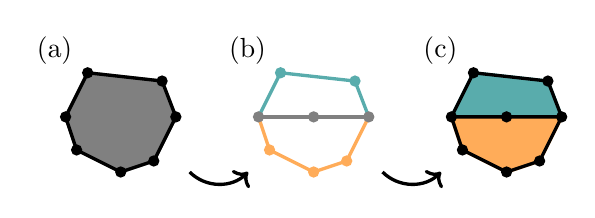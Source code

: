 \begin{tikzpicture}[scale=0.7]
    \newcommand*{\defcoords}{
        \coordinate (p0) at (0, 0){};
        \coordinate (p1) at (1, 0){};
        \coordinate (p2) at (0.75, 0.65){};
        \coordinate (p3) at (-3/5, 4/5){};
        \coordinate (p4) at (-1, 0){};
        \coordinate (p5) at (-4/5, -3/5){};
        \coordinate (p6) at (0, -1){};
        \coordinate (p7) at (3/5, -4/5){};
    }

    \begin{scope}[very thick]
        \defcoords
        \node[] at (-1.2, 1.2) {(a)};

        \draw[fill, gray] (p1) -- (p2) -- (p3) -- (p4) -- (p5) -- (p6) -- (p7) -- cycle;
        \draw[] (p1) -- (p2) -- (p3) -- (p4) -- (p5) -- (p6) -- (p7) -- cycle;
        \foreach \p in {p1, p2, p3, p4, p5, p6, p7} {
            \filldraw (\p) circle (2pt);
        }
    \end{scope}

    \begin{scope}[very thick, shift={(3.5, 0)}]
        \defcoords
        \node[] at (-1.2, 1.2) {(b)};

        \draw[teal!65] (p1) -- (p2) -- (p3) -- (p4);
        \draw[orange!65] (p4) -- (p5) -- (p6) -- (p7) -- (p1);
        \foreach \p in {p0, p1, p4} {
            \filldraw[gray] (\p) circle (2pt);
        }
        \foreach \p in {p2, p3} {
            \filldraw[teal!65] (\p) circle (2pt);
        }
        \foreach \p in {p5, p6, p7} {
            \filldraw[orange!65] (\p) circle (2pt);
        }
        \draw[gray] (p1) -- (p4);
    \end{scope}

    \begin{scope}[very thick, shift={(7, 0)}]
        \defcoords
        \node[] at (-1.2, 1.2) {(c)};

        \draw[fill, teal!65] (p1) -- (p2) -- (p3) -- (p4) -- (p0) -- cycle;
        \draw (p1) -- (p2) -- (p3) -- (p4) -- (p0) -- cycle;
        \draw[fill, orange!65] (p4) -- (p5) -- (p6) -- (p7) -- (p1) -- (p0) -- cycle;
        \draw (p4) -- (p5) -- (p6) -- (p7) -- (p1) -- (p0) -- cycle;
        \foreach \p in {p0, p1, p2, p3, p4, p5, p6, p7} {
            \filldraw (\p) circle (2pt);
        }
    \end{scope}

    \begin{scope}[very thick]
        \draw[->] (1.25, -1) arc[start angle=225, end angle=315, radius=0.75];
        \draw[->] (4.75, -1) arc[start angle=225, end angle=315, radius=0.75];
    \end{scope}
\end{tikzpicture}
